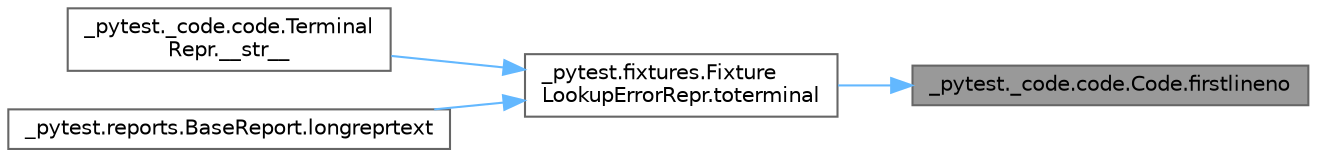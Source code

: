 digraph "_pytest._code.code.Code.firstlineno"
{
 // LATEX_PDF_SIZE
  bgcolor="transparent";
  edge [fontname=Helvetica,fontsize=10,labelfontname=Helvetica,labelfontsize=10];
  node [fontname=Helvetica,fontsize=10,shape=box,height=0.2,width=0.4];
  rankdir="RL";
  Node1 [id="Node000001",label="_pytest._code.code.Code.firstlineno",height=0.2,width=0.4,color="gray40", fillcolor="grey60", style="filled", fontcolor="black",tooltip=" "];
  Node1 -> Node2 [id="edge1_Node000001_Node000002",dir="back",color="steelblue1",style="solid",tooltip=" "];
  Node2 [id="Node000002",label="_pytest.fixtures.Fixture\lLookupErrorRepr.toterminal",height=0.2,width=0.4,color="grey40", fillcolor="white", style="filled",URL="$class__pytest_1_1fixtures_1_1_fixture_lookup_error_repr.html#a5efab5f6049a3b6c30850794a14c7923",tooltip=" "];
  Node2 -> Node3 [id="edge2_Node000002_Node000003",dir="back",color="steelblue1",style="solid",tooltip=" "];
  Node3 [id="Node000003",label="_pytest._code.code.Terminal\lRepr.__str__",height=0.2,width=0.4,color="grey40", fillcolor="white", style="filled",URL="$class__pytest_1_1__code_1_1code_1_1_terminal_repr.html#aef1f1749916d878f9f0d24453560f472",tooltip=" "];
  Node2 -> Node4 [id="edge3_Node000002_Node000004",dir="back",color="steelblue1",style="solid",tooltip=" "];
  Node4 [id="Node000004",label="_pytest.reports.BaseReport.longreprtext",height=0.2,width=0.4,color="grey40", fillcolor="white", style="filled",URL="$class__pytest_1_1reports_1_1_base_report.html#abfac6852b91059f33baf2012e9119c44",tooltip=" "];
}
